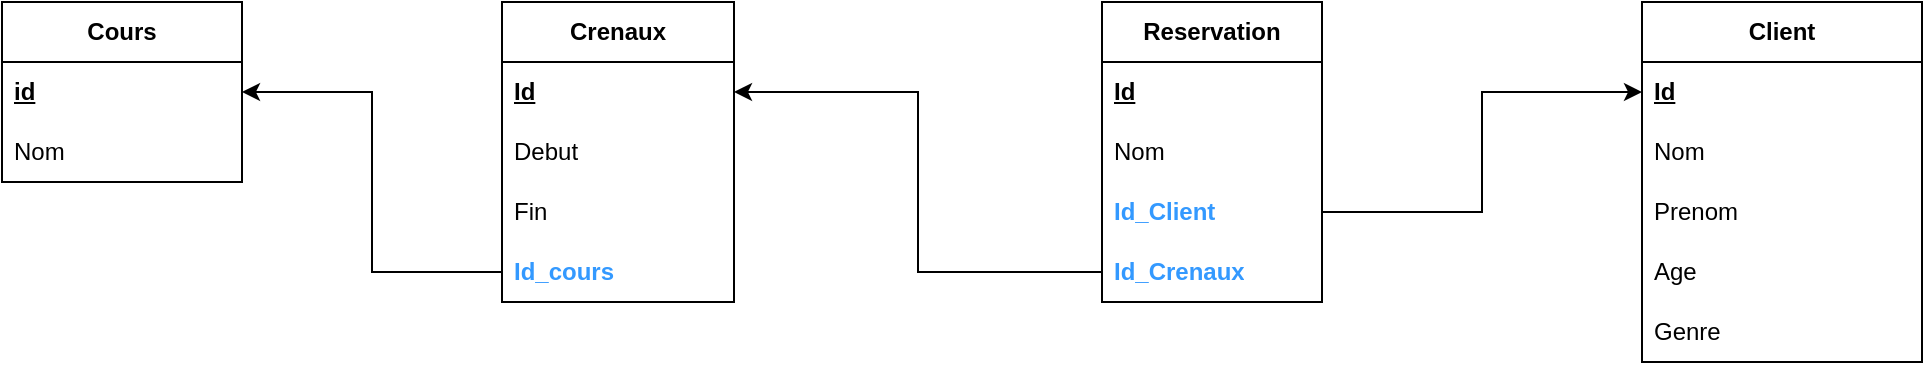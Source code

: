 <mxfile version="26.0.15">
  <diagram name="Page-1" id="J2JjllsbNXEvphmvIPq8">
    <mxGraphModel dx="1434" dy="738" grid="1" gridSize="10" guides="1" tooltips="1" connect="1" arrows="1" fold="1" page="1" pageScale="1" pageWidth="2339" pageHeight="3300" math="0" shadow="0">
      <root>
        <mxCell id="0" />
        <mxCell id="1" parent="0" />
        <mxCell id="UjLeIXh3enRtndOpZwZF-5" value="&lt;b&gt;Cours&lt;/b&gt;" style="swimlane;fontStyle=0;childLayout=stackLayout;horizontal=1;startSize=30;horizontalStack=0;resizeParent=1;resizeParentMax=0;resizeLast=0;collapsible=1;marginBottom=0;whiteSpace=wrap;html=1;" vertex="1" parent="1">
          <mxGeometry x="540" y="340" width="120" height="90" as="geometry" />
        </mxCell>
        <mxCell id="UjLeIXh3enRtndOpZwZF-6" value="&lt;u&gt;&lt;b&gt;id&lt;/b&gt;&lt;/u&gt;" style="text;strokeColor=none;fillColor=none;align=left;verticalAlign=middle;spacingLeft=4;spacingRight=4;overflow=hidden;points=[[0,0.5],[1,0.5]];portConstraint=eastwest;rotatable=0;whiteSpace=wrap;html=1;" vertex="1" parent="UjLeIXh3enRtndOpZwZF-5">
          <mxGeometry y="30" width="120" height="30" as="geometry" />
        </mxCell>
        <mxCell id="UjLeIXh3enRtndOpZwZF-7" value="Nom" style="text;strokeColor=none;fillColor=none;align=left;verticalAlign=middle;spacingLeft=4;spacingRight=4;overflow=hidden;points=[[0,0.5],[1,0.5]];portConstraint=eastwest;rotatable=0;whiteSpace=wrap;html=1;" vertex="1" parent="UjLeIXh3enRtndOpZwZF-5">
          <mxGeometry y="60" width="120" height="30" as="geometry" />
        </mxCell>
        <mxCell id="UjLeIXh3enRtndOpZwZF-8" value="&lt;b&gt;Client&lt;/b&gt;" style="swimlane;fontStyle=0;childLayout=stackLayout;horizontal=1;startSize=30;horizontalStack=0;resizeParent=1;resizeParentMax=0;resizeLast=0;collapsible=1;marginBottom=0;whiteSpace=wrap;html=1;" vertex="1" parent="1">
          <mxGeometry x="1360" y="340" width="140" height="180" as="geometry" />
        </mxCell>
        <mxCell id="UjLeIXh3enRtndOpZwZF-9" value="&lt;u&gt;&lt;b&gt;Id&lt;/b&gt;&lt;/u&gt;" style="text;strokeColor=none;fillColor=none;align=left;verticalAlign=middle;spacingLeft=4;spacingRight=4;overflow=hidden;points=[[0,0.5],[1,0.5]];portConstraint=eastwest;rotatable=0;whiteSpace=wrap;html=1;" vertex="1" parent="UjLeIXh3enRtndOpZwZF-8">
          <mxGeometry y="30" width="140" height="30" as="geometry" />
        </mxCell>
        <mxCell id="UjLeIXh3enRtndOpZwZF-10" value="Nom" style="text;strokeColor=none;fillColor=none;align=left;verticalAlign=middle;spacingLeft=4;spacingRight=4;overflow=hidden;points=[[0,0.5],[1,0.5]];portConstraint=eastwest;rotatable=0;whiteSpace=wrap;html=1;" vertex="1" parent="UjLeIXh3enRtndOpZwZF-8">
          <mxGeometry y="60" width="140" height="30" as="geometry" />
        </mxCell>
        <mxCell id="UjLeIXh3enRtndOpZwZF-11" value="Prenom" style="text;strokeColor=none;fillColor=none;align=left;verticalAlign=middle;spacingLeft=4;spacingRight=4;overflow=hidden;points=[[0,0.5],[1,0.5]];portConstraint=eastwest;rotatable=0;whiteSpace=wrap;html=1;" vertex="1" parent="UjLeIXh3enRtndOpZwZF-8">
          <mxGeometry y="90" width="140" height="30" as="geometry" />
        </mxCell>
        <mxCell id="UjLeIXh3enRtndOpZwZF-12" value="Age" style="text;strokeColor=none;fillColor=none;align=left;verticalAlign=middle;spacingLeft=4;spacingRight=4;overflow=hidden;points=[[0,0.5],[1,0.5]];portConstraint=eastwest;rotatable=0;whiteSpace=wrap;html=1;" vertex="1" parent="UjLeIXh3enRtndOpZwZF-8">
          <mxGeometry y="120" width="140" height="30" as="geometry" />
        </mxCell>
        <mxCell id="UjLeIXh3enRtndOpZwZF-13" value="Genre" style="text;strokeColor=none;fillColor=none;align=left;verticalAlign=middle;spacingLeft=4;spacingRight=4;overflow=hidden;points=[[0,0.5],[1,0.5]];portConstraint=eastwest;rotatable=0;whiteSpace=wrap;html=1;" vertex="1" parent="UjLeIXh3enRtndOpZwZF-8">
          <mxGeometry y="150" width="140" height="30" as="geometry" />
        </mxCell>
        <mxCell id="UjLeIXh3enRtndOpZwZF-14" value="&lt;b&gt;Reservation&lt;/b&gt;" style="swimlane;fontStyle=0;childLayout=stackLayout;horizontal=1;startSize=30;horizontalStack=0;resizeParent=1;resizeParentMax=0;resizeLast=0;collapsible=1;marginBottom=0;whiteSpace=wrap;html=1;" vertex="1" parent="1">
          <mxGeometry x="1090" y="340" width="110" height="150" as="geometry" />
        </mxCell>
        <mxCell id="UjLeIXh3enRtndOpZwZF-15" value="&lt;u&gt;&lt;b&gt;Id&lt;/b&gt;&lt;/u&gt;" style="text;strokeColor=none;fillColor=none;align=left;verticalAlign=middle;spacingLeft=4;spacingRight=4;overflow=hidden;points=[[0,0.5],[1,0.5]];portConstraint=eastwest;rotatable=0;whiteSpace=wrap;html=1;" vertex="1" parent="UjLeIXh3enRtndOpZwZF-14">
          <mxGeometry y="30" width="110" height="30" as="geometry" />
        </mxCell>
        <mxCell id="UjLeIXh3enRtndOpZwZF-16" value="Nom" style="text;strokeColor=none;fillColor=none;align=left;verticalAlign=middle;spacingLeft=4;spacingRight=4;overflow=hidden;points=[[0,0.5],[1,0.5]];portConstraint=eastwest;rotatable=0;whiteSpace=wrap;html=1;" vertex="1" parent="UjLeIXh3enRtndOpZwZF-14">
          <mxGeometry y="60" width="110" height="30" as="geometry" />
        </mxCell>
        <mxCell id="UjLeIXh3enRtndOpZwZF-37" value="&lt;font style=&quot;color: rgb(51, 153, 255);&quot;&gt;&lt;b&gt;Id_Client&lt;/b&gt;&lt;/font&gt;" style="text;strokeColor=none;fillColor=none;align=left;verticalAlign=middle;spacingLeft=4;spacingRight=4;overflow=hidden;points=[[0,0.5],[1,0.5]];portConstraint=eastwest;rotatable=0;whiteSpace=wrap;html=1;" vertex="1" parent="UjLeIXh3enRtndOpZwZF-14">
          <mxGeometry y="90" width="110" height="30" as="geometry" />
        </mxCell>
        <mxCell id="UjLeIXh3enRtndOpZwZF-38" value="&lt;b&gt;&lt;font style=&quot;color: rgb(51, 153, 255);&quot;&gt;Id_Crenaux&lt;/font&gt;&lt;/b&gt;" style="text;strokeColor=none;fillColor=none;align=left;verticalAlign=middle;spacingLeft=4;spacingRight=4;overflow=hidden;points=[[0,0.5],[1,0.5]];portConstraint=eastwest;rotatable=0;whiteSpace=wrap;html=1;" vertex="1" parent="UjLeIXh3enRtndOpZwZF-14">
          <mxGeometry y="120" width="110" height="30" as="geometry" />
        </mxCell>
        <mxCell id="UjLeIXh3enRtndOpZwZF-17" value="&lt;b&gt;Crenaux&lt;/b&gt;" style="swimlane;fontStyle=0;childLayout=stackLayout;horizontal=1;startSize=30;horizontalStack=0;resizeParent=1;resizeParentMax=0;resizeLast=0;collapsible=1;marginBottom=0;whiteSpace=wrap;html=1;" vertex="1" parent="1">
          <mxGeometry x="790" y="340" width="116" height="150" as="geometry" />
        </mxCell>
        <mxCell id="UjLeIXh3enRtndOpZwZF-18" value="&lt;b&gt;&lt;u&gt;Id&lt;/u&gt;&lt;/b&gt;" style="text;strokeColor=none;fillColor=none;align=left;verticalAlign=middle;spacingLeft=4;spacingRight=4;overflow=hidden;points=[[0,0.5],[1,0.5]];portConstraint=eastwest;rotatable=0;whiteSpace=wrap;html=1;" vertex="1" parent="UjLeIXh3enRtndOpZwZF-17">
          <mxGeometry y="30" width="116" height="30" as="geometry" />
        </mxCell>
        <mxCell id="UjLeIXh3enRtndOpZwZF-19" value="Debut" style="text;strokeColor=none;fillColor=none;align=left;verticalAlign=middle;spacingLeft=4;spacingRight=4;overflow=hidden;points=[[0,0.5],[1,0.5]];portConstraint=eastwest;rotatable=0;whiteSpace=wrap;html=1;" vertex="1" parent="UjLeIXh3enRtndOpZwZF-17">
          <mxGeometry y="60" width="116" height="30" as="geometry" />
        </mxCell>
        <mxCell id="UjLeIXh3enRtndOpZwZF-20" value="Fin" style="text;strokeColor=none;fillColor=none;align=left;verticalAlign=middle;spacingLeft=4;spacingRight=4;overflow=hidden;points=[[0,0.5],[1,0.5]];portConstraint=eastwest;rotatable=0;whiteSpace=wrap;html=1;" vertex="1" parent="UjLeIXh3enRtndOpZwZF-17">
          <mxGeometry y="90" width="116" height="30" as="geometry" />
        </mxCell>
        <mxCell id="UjLeIXh3enRtndOpZwZF-40" value="&lt;font style=&quot;color: rgb(51, 153, 255);&quot;&gt;&lt;b style=&quot;&quot;&gt;Id_cours&lt;/b&gt;&lt;/font&gt;" style="text;strokeColor=none;fillColor=none;align=left;verticalAlign=middle;spacingLeft=4;spacingRight=4;overflow=hidden;points=[[0,0.5],[1,0.5]];portConstraint=eastwest;rotatable=0;whiteSpace=wrap;html=1;" vertex="1" parent="UjLeIXh3enRtndOpZwZF-17">
          <mxGeometry y="120" width="116" height="30" as="geometry" />
        </mxCell>
        <mxCell id="UjLeIXh3enRtndOpZwZF-36" style="edgeStyle=orthogonalEdgeStyle;rounded=0;orthogonalLoop=1;jettySize=auto;html=1;exitX=1;exitY=0.5;exitDx=0;exitDy=0;entryX=0;entryY=0.5;entryDx=0;entryDy=0;" edge="1" parent="1" source="UjLeIXh3enRtndOpZwZF-37" target="UjLeIXh3enRtndOpZwZF-9">
          <mxGeometry relative="1" as="geometry" />
        </mxCell>
        <mxCell id="UjLeIXh3enRtndOpZwZF-39" style="edgeStyle=orthogonalEdgeStyle;rounded=0;orthogonalLoop=1;jettySize=auto;html=1;entryX=1;entryY=0.5;entryDx=0;entryDy=0;" edge="1" parent="1" source="UjLeIXh3enRtndOpZwZF-38" target="UjLeIXh3enRtndOpZwZF-18">
          <mxGeometry relative="1" as="geometry">
            <mxPoint x="980" y="440" as="targetPoint" />
          </mxGeometry>
        </mxCell>
        <mxCell id="UjLeIXh3enRtndOpZwZF-41" style="edgeStyle=orthogonalEdgeStyle;rounded=0;orthogonalLoop=1;jettySize=auto;html=1;entryX=1;entryY=0.5;entryDx=0;entryDy=0;" edge="1" parent="1" source="UjLeIXh3enRtndOpZwZF-40" target="UjLeIXh3enRtndOpZwZF-6">
          <mxGeometry relative="1" as="geometry" />
        </mxCell>
      </root>
    </mxGraphModel>
  </diagram>
</mxfile>
